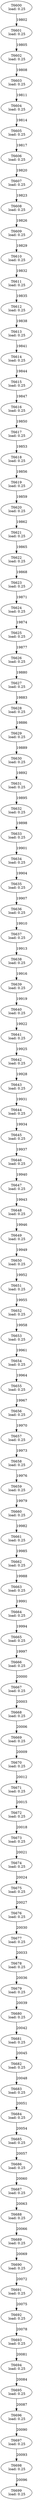 digraph taskgraph {
	T6600 [label= "T6600\n load: 0.25"];
	T6601 [label= "T6601\n load: 0.25"];
	T6600 -> T6601[label=19802];
	T6602 [label= "T6602\n load: 0.25"];
	T6601 -> T6602[label=19805];
	T6603 [label= "T6603\n load: 0.25"];
	T6602 -> T6603[label=19808];
	T6604 [label= "T6604\n load: 0.25"];
	T6603 -> T6604[label=19811];
	T6605 [label= "T6605\n load: 0.25"];
	T6604 -> T6605[label=19814];
	T6606 [label= "T6606\n load: 0.25"];
	T6605 -> T6606[label=19817];
	T6607 [label= "T6607\n load: 0.25"];
	T6606 -> T6607[label=19820];
	T6608 [label= "T6608\n load: 0.25"];
	T6607 -> T6608[label=19823];
	T6609 [label= "T6609\n load: 0.25"];
	T6608 -> T6609[label=19826];
	T6610 [label= "T6610\n load: 0.25"];
	T6609 -> T6610[label=19829];
	T6611 [label= "T6611\n load: 0.25"];
	T6610 -> T6611[label=19832];
	T6612 [label= "T6612\n load: 0.25"];
	T6611 -> T6612[label=19835];
	T6613 [label= "T6613\n load: 0.25"];
	T6612 -> T6613[label=19838];
	T6614 [label= "T6614\n load: 0.25"];
	T6613 -> T6614[label=19841];
	T6615 [label= "T6615\n load: 0.25"];
	T6614 -> T6615[label=19844];
	T6616 [label= "T6616\n load: 0.25"];
	T6615 -> T6616[label=19847];
	T6617 [label= "T6617\n load: 0.25"];
	T6616 -> T6617[label=19850];
	T6618 [label= "T6618\n load: 0.25"];
	T6617 -> T6618[label=19853];
	T6619 [label= "T6619\n load: 0.25"];
	T6618 -> T6619[label=19856];
	T6620 [label= "T6620\n load: 0.25"];
	T6619 -> T6620[label=19859];
	T6621 [label= "T6621\n load: 0.25"];
	T6620 -> T6621[label=19862];
	T6622 [label= "T6622\n load: 0.25"];
	T6621 -> T6622[label=19865];
	T6623 [label= "T6623\n load: 0.25"];
	T6622 -> T6623[label=19868];
	T6624 [label= "T6624\n load: 0.25"];
	T6623 -> T6624[label=19871];
	T6625 [label= "T6625\n load: 0.25"];
	T6624 -> T6625[label=19874];
	T6626 [label= "T6626\n load: 0.25"];
	T6625 -> T6626[label=19877];
	T6627 [label= "T6627\n load: 0.25"];
	T6626 -> T6627[label=19880];
	T6628 [label= "T6628\n load: 0.25"];
	T6627 -> T6628[label=19883];
	T6629 [label= "T6629\n load: 0.25"];
	T6628 -> T6629[label=19886];
	T6630 [label= "T6630\n load: 0.25"];
	T6629 -> T6630[label=19889];
	T6631 [label= "T6631\n load: 0.25"];
	T6630 -> T6631[label=19892];
	T6632 [label= "T6632\n load: 0.25"];
	T6631 -> T6632[label=19895];
	T6633 [label= "T6633\n load: 0.25"];
	T6632 -> T6633[label=19898];
	T6634 [label= "T6634\n load: 0.25"];
	T6633 -> T6634[label=19901];
	T6635 [label= "T6635\n load: 0.25"];
	T6634 -> T6635[label=19904];
	T6636 [label= "T6636\n load: 0.25"];
	T6635 -> T6636[label=19907];
	T6637 [label= "T6637\n load: 0.25"];
	T6636 -> T6637[label=19910];
	T6638 [label= "T6638\n load: 0.25"];
	T6637 -> T6638[label=19913];
	T6639 [label= "T6639\n load: 0.25"];
	T6638 -> T6639[label=19916];
	T6640 [label= "T6640\n load: 0.25"];
	T6639 -> T6640[label=19919];
	T6641 [label= "T6641\n load: 0.25"];
	T6640 -> T6641[label=19922];
	T6642 [label= "T6642\n load: 0.25"];
	T6641 -> T6642[label=19925];
	T6643 [label= "T6643\n load: 0.25"];
	T6642 -> T6643[label=19928];
	T6644 [label= "T6644\n load: 0.25"];
	T6643 -> T6644[label=19931];
	T6645 [label= "T6645\n load: 0.25"];
	T6644 -> T6645[label=19934];
	T6646 [label= "T6646\n load: 0.25"];
	T6645 -> T6646[label=19937];
	T6647 [label= "T6647\n load: 0.25"];
	T6646 -> T6647[label=19940];
	T6648 [label= "T6648\n load: 0.25"];
	T6647 -> T6648[label=19943];
	T6649 [label= "T6649\n load: 0.25"];
	T6648 -> T6649[label=19946];
	T6650 [label= "T6650\n load: 0.25"];
	T6649 -> T6650[label=19949];
	T6651 [label= "T6651\n load: 0.25"];
	T6650 -> T6651[label=19952];
	T6652 [label= "T6652\n load: 0.25"];
	T6651 -> T6652[label=19955];
	T6653 [label= "T6653\n load: 0.25"];
	T6652 -> T6653[label=19958];
	T6654 [label= "T6654\n load: 0.25"];
	T6653 -> T6654[label=19961];
	T6655 [label= "T6655\n load: 0.25"];
	T6654 -> T6655[label=19964];
	T6656 [label= "T6656\n load: 0.25"];
	T6655 -> T6656[label=19967];
	T6657 [label= "T6657\n load: 0.25"];
	T6656 -> T6657[label=19970];
	T6658 [label= "T6658\n load: 0.25"];
	T6657 -> T6658[label=19973];
	T6659 [label= "T6659\n load: 0.25"];
	T6658 -> T6659[label=19976];
	T6660 [label= "T6660\n load: 0.25"];
	T6659 -> T6660[label=19979];
	T6661 [label= "T6661\n load: 0.25"];
	T6660 -> T6661[label=19982];
	T6662 [label= "T6662\n load: 0.25"];
	T6661 -> T6662[label=19985];
	T6663 [label= "T6663\n load: 0.25"];
	T6662 -> T6663[label=19988];
	T6664 [label= "T6664\n load: 0.25"];
	T6663 -> T6664[label=19991];
	T6665 [label= "T6665\n load: 0.25"];
	T6664 -> T6665[label=19994];
	T6666 [label= "T6666\n load: 0.25"];
	T6665 -> T6666[label=19997];
	T6667 [label= "T6667\n load: 0.25"];
	T6666 -> T6667[label=20000];
	T6668 [label= "T6668\n load: 0.25"];
	T6667 -> T6668[label=20003];
	T6669 [label= "T6669\n load: 0.25"];
	T6668 -> T6669[label=20006];
	T6670 [label= "T6670\n load: 0.25"];
	T6669 -> T6670[label=20009];
	T6671 [label= "T6671\n load: 0.25"];
	T6670 -> T6671[label=20012];
	T6672 [label= "T6672\n load: 0.25"];
	T6671 -> T6672[label=20015];
	T6673 [label= "T6673\n load: 0.25"];
	T6672 -> T6673[label=20018];
	T6674 [label= "T6674\n load: 0.25"];
	T6673 -> T6674[label=20021];
	T6675 [label= "T6675\n load: 0.25"];
	T6674 -> T6675[label=20024];
	T6676 [label= "T6676\n load: 0.25"];
	T6675 -> T6676[label=20027];
	T6677 [label= "T6677\n load: 0.25"];
	T6676 -> T6677[label=20030];
	T6678 [label= "T6678\n load: 0.25"];
	T6677 -> T6678[label=20033];
	T6679 [label= "T6679\n load: 0.25"];
	T6678 -> T6679[label=20036];
	T6680 [label= "T6680\n load: 0.25"];
	T6679 -> T6680[label=20039];
	T6681 [label= "T6681\n load: 0.25"];
	T6680 -> T6681[label=20042];
	T6682 [label= "T6682\n load: 0.25"];
	T6681 -> T6682[label=20045];
	T6683 [label= "T6683\n load: 0.25"];
	T6682 -> T6683[label=20048];
	T6684 [label= "T6684\n load: 0.25"];
	T6683 -> T6684[label=20051];
	T6685 [label= "T6685\n load: 0.25"];
	T6684 -> T6685[label=20054];
	T6686 [label= "T6686\n load: 0.25"];
	T6685 -> T6686[label=20057];
	T6687 [label= "T6687\n load: 0.25"];
	T6686 -> T6687[label=20060];
	T6688 [label= "T6688\n load: 0.25"];
	T6687 -> T6688[label=20063];
	T6689 [label= "T6689\n load: 0.25"];
	T6688 -> T6689[label=20066];
	T6690 [label= "T6690\n load: 0.25"];
	T6689 -> T6690[label=20069];
	T6691 [label= "T6691\n load: 0.25"];
	T6690 -> T6691[label=20072];
	T6692 [label= "T6692\n load: 0.25"];
	T6691 -> T6692[label=20075];
	T6693 [label= "T6693\n load: 0.25"];
	T6692 -> T6693[label=20078];
	T6694 [label= "T6694\n load: 0.25"];
	T6693 -> T6694[label=20081];
	T6695 [label= "T6695\n load: 0.25"];
	T6694 -> T6695[label=20084];
	T6696 [label= "T6696\n load: 0.25"];
	T6695 -> T6696[label=20087];
	T6697 [label= "T6697\n load: 0.25"];
	T6696 -> T6697[label=20090];
	T6698 [label= "T6698\n load: 0.25"];
	T6697 -> T6698[label=20093];
	T6699 [label= "T6699\n load: 0.25"];
	T6698 -> T6699[label=20096];
}